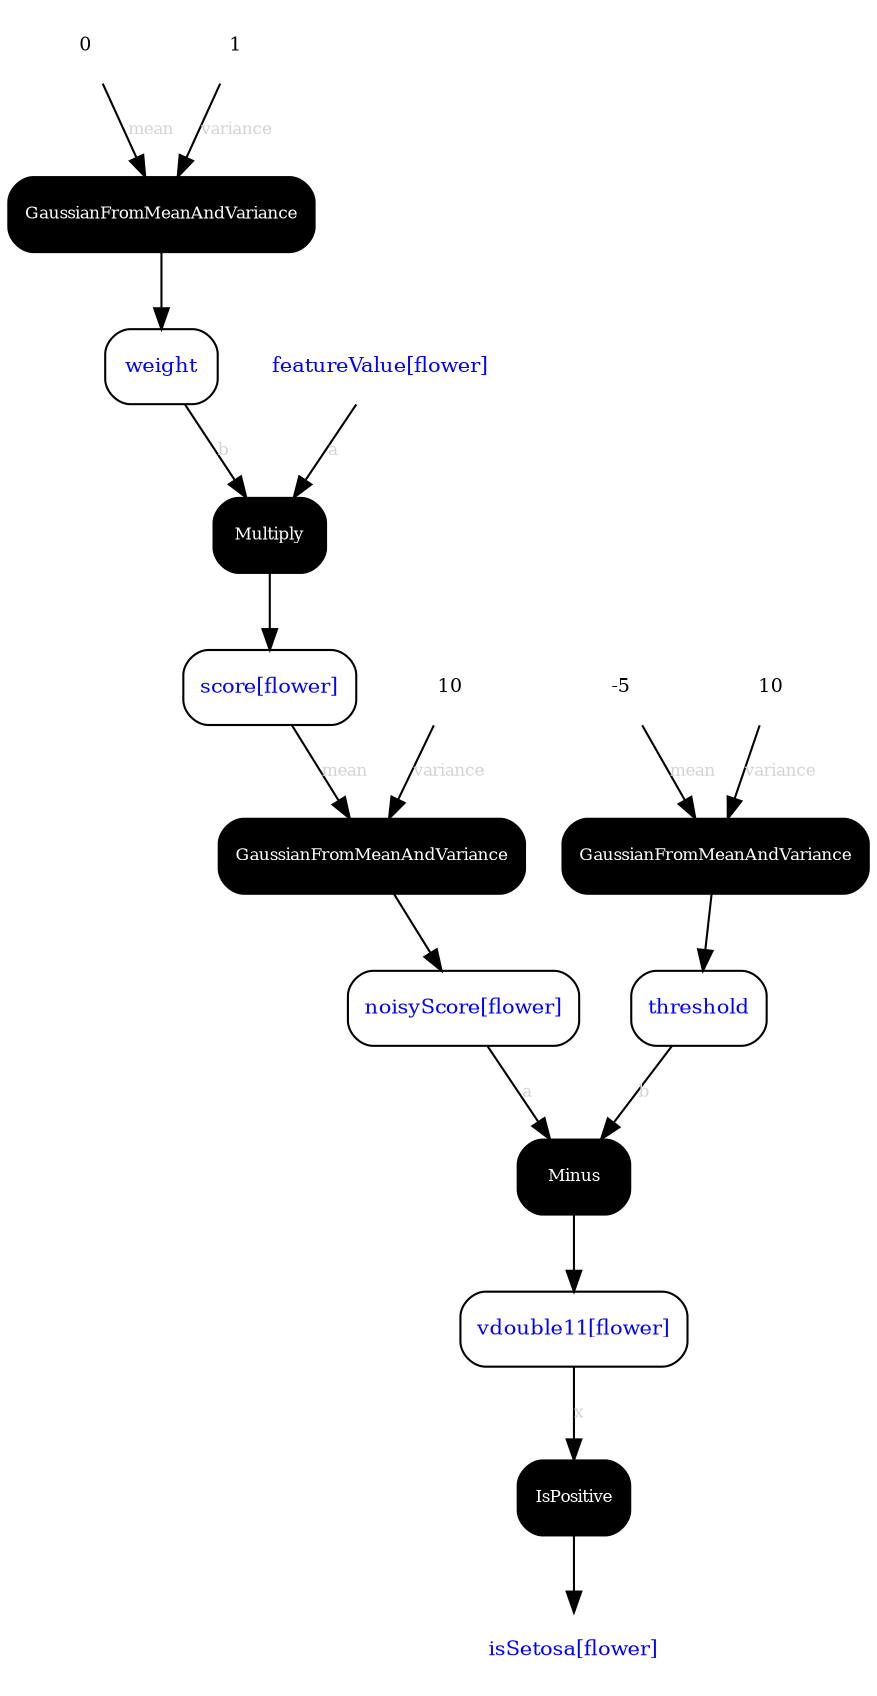 digraph Model
{
    node [ fontsize=8, style="filled, rounded", fillcolor=transparent ];

    node0 [ label="0" fontsize="9" fontcolor="#000000" shape="none" ];
    node1 [ label="GaussianFromMeanAndVariance" fontsize="8" fontcolor="#FFFFFF" fillcolor="#000000" shape="box" ];
    node2 [ label="1" fontsize="9" fontcolor="#000000" shape="none" ];
    node3 [ label="weight" fontsize="10" fontcolor="#0000FF" shape="box" ];
    node4 [ label="featureValue[flower]" fontsize="10" fontcolor="#0000FF" shape="none" ];
    node5 [ label="Multiply" fontsize="8" fontcolor="#FFFFFF" fillcolor="#000000" shape="box" ];
    node6 [ label="score[flower]" fontsize="10" fontcolor="#0000FF" shape="box" ];
    node7 [ label="GaussianFromMeanAndVariance" fontsize="8" fontcolor="#FFFFFF" fillcolor="#000000" shape="box" ];
    node8 [ label="10" fontsize="9" fontcolor="#000000" shape="none" ];
    node9 [ label="noisyScore[flower]" fontsize="10" fontcolor="#0000FF" shape="box" ];
    node10 [ label="Minus" fontsize="8" fontcolor="#FFFFFF" fillcolor="#000000" shape="box" ];
    node11 [ label="threshold" fontsize="10" fontcolor="#0000FF" shape="box" ];
    node12 [ label="vdouble11[flower]" fontsize="10" fontcolor="#0000FF" shape="box" ];
    node13 [ label="-5" fontsize="9" fontcolor="#000000" shape="none" ];
    node14 [ label="GaussianFromMeanAndVariance" fontsize="8" fontcolor="#FFFFFF" fillcolor="#000000" shape="box" ];
    node15 [ label="10" fontsize="9" fontcolor="#000000" shape="none" ];
    node16 [ label="IsPositive" fontsize="8" fontcolor="#FFFFFF" fillcolor="#000000" shape="box" ];
    node17 [ label="isSetosa[flower]" fontsize="10" fontcolor="#0000FF" shape="none" ];

    node0 -> node1 [ label="mean" fontsize="8" fontcolor="#D3D3D3" arrowtail="none" ];
    node2 -> node1 [ label="variance" fontsize="8" fontcolor="#D3D3D3" arrowtail="none" ];
    node1 -> node3 [ label="" fontsize="8" fontcolor="#D3D3D3" arrowtail="none" ];
    node4 -> node5 [ label="a" fontsize="8" fontcolor="#D3D3D3" arrowtail="none" ];
    node3 -> node5 [ label="b" fontsize="8" fontcolor="#D3D3D3" arrowtail="none" ];
    node5 -> node6 [ label="" fontsize="8" fontcolor="#D3D3D3" arrowtail="none" ];
    node6 -> node7 [ label="mean" fontsize="8" fontcolor="#D3D3D3" arrowtail="none" ];
    node8 -> node7 [ label="variance" fontsize="8" fontcolor="#D3D3D3" arrowtail="none" ];
    node7 -> node9 [ label="" fontsize="8" fontcolor="#D3D3D3" arrowtail="none" ];
    node9 -> node10 [ label="a" fontsize="8" fontcolor="#D3D3D3" arrowtail="none" ];
    node11 -> node10 [ label="b" fontsize="8" fontcolor="#D3D3D3" arrowtail="none" ];
    node10 -> node12 [ label="" fontsize="8" fontcolor="#D3D3D3" arrowtail="none" ];
    node13 -> node14 [ label="mean" fontsize="8" fontcolor="#D3D3D3" arrowtail="none" ];
    node15 -> node14 [ label="variance" fontsize="8" fontcolor="#D3D3D3" arrowtail="none" ];
    node14 -> node11 [ label="" fontsize="8" fontcolor="#D3D3D3" arrowtail="none" ];
    node12 -> node16 [ label="x" fontsize="8" fontcolor="#D3D3D3" arrowtail="none" ];
    node16 -> node17 [ label="" fontsize="8" fontcolor="#D3D3D3" arrowtail="none" ];
}
